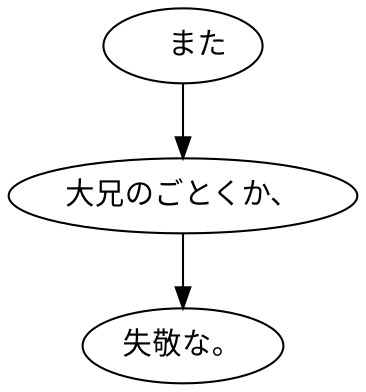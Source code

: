 digraph graph895 {
	node0 [label="　また"];
	node1 [label="大兄のごとくか、"];
	node2 [label="失敬な。"];
	node0 -> node1;
	node1 -> node2;
}
